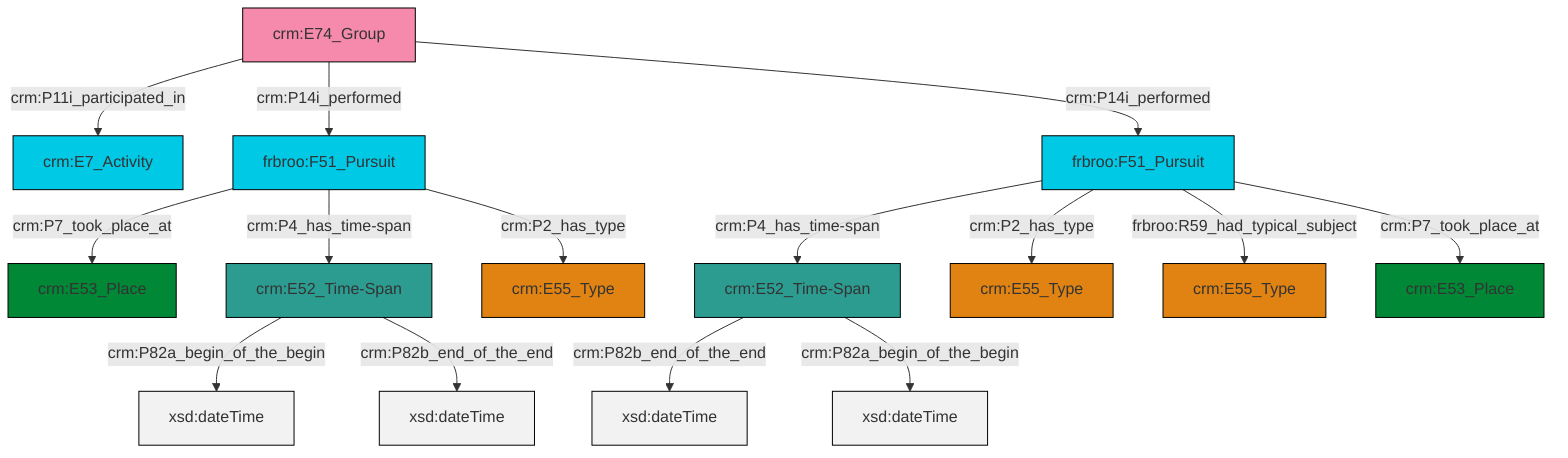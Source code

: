 graph TD
classDef Literal fill:#f2f2f2,stroke:#000000;
classDef CRM_Entity fill:#FFFFFF,stroke:#000000;
classDef Temporal_Entity fill:#00C9E6, stroke:#000000;
classDef Type fill:#E18312, stroke:#000000;
classDef Time-Span fill:#2C9C91, stroke:#000000;
classDef Appellation fill:#FFEB7F, stroke:#000000;
classDef Place fill:#008836, stroke:#000000;
classDef Persistent_Item fill:#B266B2, stroke:#000000;
classDef Conceptual_Object fill:#FFD700, stroke:#000000;
classDef Physical_Thing fill:#D2B48C, stroke:#000000;
classDef Actor fill:#f58aad, stroke:#000000;
classDef PC_Classes fill:#4ce600, stroke:#000000;
classDef Multi fill:#cccccc,stroke:#000000;

0["frbroo:F51_Pursuit"]:::Temporal_Entity -->|crm:P4_has_time-span| 2["crm:E52_Time-Span"]:::Time-Span
9["frbroo:F51_Pursuit"]:::Temporal_Entity -->|crm:P7_took_place_at| 10["crm:E53_Place"]:::Place
11["crm:E74_Group"]:::Actor -->|crm:P11i_participated_in| 5["crm:E7_Activity"]:::Temporal_Entity
0["frbroo:F51_Pursuit"]:::Temporal_Entity -->|crm:P2_has_type| 7["crm:E55_Type"]:::Type
0["frbroo:F51_Pursuit"]:::Temporal_Entity -->|frbroo:R59_had_typical_subject| 12["crm:E55_Type"]:::Type
11["crm:E74_Group"]:::Actor -->|crm:P14i_performed| 9["frbroo:F51_Pursuit"]:::Temporal_Entity
0["frbroo:F51_Pursuit"]:::Temporal_Entity -->|crm:P7_took_place_at| 18["crm:E53_Place"]:::Place
13["crm:E52_Time-Span"]:::Time-Span -->|crm:P82a_begin_of_the_begin| 19[xsd:dateTime]:::Literal
11["crm:E74_Group"]:::Actor -->|crm:P14i_performed| 0["frbroo:F51_Pursuit"]:::Temporal_Entity
2["crm:E52_Time-Span"]:::Time-Span -->|crm:P82b_end_of_the_end| 20[xsd:dateTime]:::Literal
9["frbroo:F51_Pursuit"]:::Temporal_Entity -->|crm:P4_has_time-span| 13["crm:E52_Time-Span"]:::Time-Span
2["crm:E52_Time-Span"]:::Time-Span -->|crm:P82a_begin_of_the_begin| 25[xsd:dateTime]:::Literal
9["frbroo:F51_Pursuit"]:::Temporal_Entity -->|crm:P2_has_type| 3["crm:E55_Type"]:::Type
13["crm:E52_Time-Span"]:::Time-Span -->|crm:P82b_end_of_the_end| 27[xsd:dateTime]:::Literal